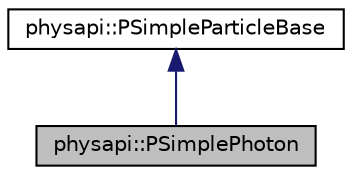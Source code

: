 digraph "physapi::PSimplePhoton"
{
 // LATEX_PDF_SIZE
  edge [fontname="Helvetica",fontsize="10",labelfontname="Helvetica",labelfontsize="10"];
  node [fontname="Helvetica",fontsize="10",shape=record];
  Node1 [label="physapi::PSimplePhoton",height=0.2,width=0.4,color="black", fillcolor="grey75", style="filled", fontcolor="black",tooltip="This class represents a simple photon."];
  Node2 -> Node1 [dir="back",color="midnightblue",fontsize="10",style="solid"];
  Node2 [label="physapi::PSimpleParticleBase",height=0.2,width=0.4,color="black", fillcolor="white", style="filled",URL="$classphysapi_1_1_p_simple_particle_base.html",tooltip="This is the base class for all classical particles."];
}
